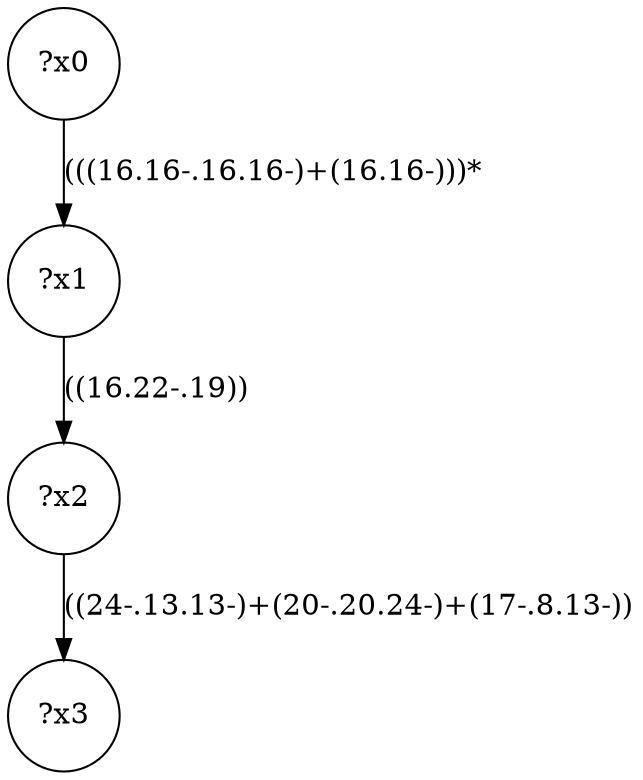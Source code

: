 digraph g {
	x0 [shape=circle, label="?x0"];
	x1 [shape=circle, label="?x1"];
	x0 -> x1 [label="(((16.16-.16.16-)+(16.16-)))*"];
	x2 [shape=circle, label="?x2"];
	x1 -> x2 [label="((16.22-.19))"];
	x3 [shape=circle, label="?x3"];
	x2 -> x3 [label="((24-.13.13-)+(20-.20.24-)+(17-.8.13-))"];
}

